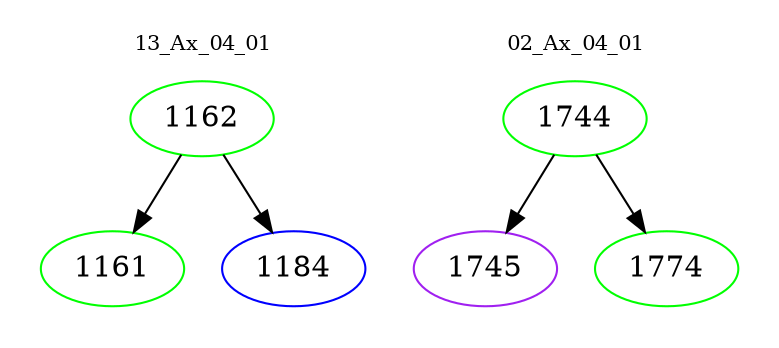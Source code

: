 digraph{
subgraph cluster_0 {
color = white
label = "13_Ax_04_01";
fontsize=10;
T0_1162 [label="1162", color="green"]
T0_1162 -> T0_1161 [color="black"]
T0_1161 [label="1161", color="green"]
T0_1162 -> T0_1184 [color="black"]
T0_1184 [label="1184", color="blue"]
}
subgraph cluster_1 {
color = white
label = "02_Ax_04_01";
fontsize=10;
T1_1744 [label="1744", color="green"]
T1_1744 -> T1_1745 [color="black"]
T1_1745 [label="1745", color="purple"]
T1_1744 -> T1_1774 [color="black"]
T1_1774 [label="1774", color="green"]
}
}
